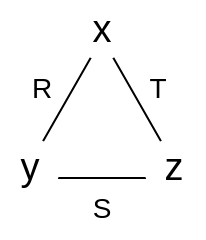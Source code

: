 <mxfile version="14.4.8" type="device"><diagram id="9Z_egrB1_nGpaSSnNhNf" name="Page-1"><mxGraphModel dx="648" dy="1146" grid="1" gridSize="10" guides="1" tooltips="1" connect="1" arrows="1" fold="1" page="1" pageScale="1" pageWidth="850" pageHeight="1100" math="0" shadow="0"><root><mxCell id="0"/><mxCell id="1" parent="0"/><mxCell id="DDTLXDSA4B0JBgL322u7-8" value="" style="triangle;whiteSpace=wrap;html=1;rotation=-90;fillColor=none;" vertex="1" parent="1"><mxGeometry x="165" y="205" width="70" height="80" as="geometry"/></mxCell><mxCell id="DDTLXDSA4B0JBgL322u7-10" value="x" style="ellipse;whiteSpace=wrap;html=1;aspect=fixed;fillColor=#ffffff;fontSize=19;strokeColor=none;" vertex="1" parent="1"><mxGeometry x="185" y="191" width="30" height="30" as="geometry"/></mxCell><mxCell id="DDTLXDSA4B0JBgL322u7-11" value="y" style="ellipse;whiteSpace=wrap;html=1;aspect=fixed;fillColor=#ffffff;fontSize=19;strokeColor=none;" vertex="1" parent="1"><mxGeometry x="149" y="260" width="30" height="30" as="geometry"/></mxCell><mxCell id="DDTLXDSA4B0JBgL322u7-12" value="z" style="ellipse;whiteSpace=wrap;html=1;aspect=fixed;fillColor=#ffffff;fontSize=19;strokeColor=none;" vertex="1" parent="1"><mxGeometry x="221" y="260" width="30" height="30" as="geometry"/></mxCell><mxCell id="DDTLXDSA4B0JBgL322u7-13" value="R" style="ellipse;whiteSpace=wrap;html=1;aspect=fixed;fontSize=14;strokeColor=none;fillColor=none;" vertex="1" parent="1"><mxGeometry x="155" y="220" width="30" height="30" as="geometry"/></mxCell><mxCell id="DDTLXDSA4B0JBgL322u7-14" value="S" style="ellipse;whiteSpace=wrap;html=1;aspect=fixed;fontSize=14;strokeColor=none;fillColor=none;" vertex="1" parent="1"><mxGeometry x="185" y="280" width="30" height="30" as="geometry"/></mxCell><mxCell id="DDTLXDSA4B0JBgL322u7-15" value="T" style="ellipse;whiteSpace=wrap;html=1;aspect=fixed;fontSize=14;strokeColor=none;fillColor=none;" vertex="1" parent="1"><mxGeometry x="213" y="220" width="30" height="30" as="geometry"/></mxCell></root></mxGraphModel></diagram></mxfile>